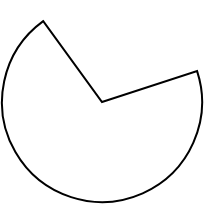 <mxfile version="22.1.16" type="device">
  <diagram name="Page-1" id="zTobi1-lS6OPAmenmNK5">
    <mxGraphModel dx="500" dy="384" grid="1" gridSize="10" guides="1" tooltips="1" connect="1" arrows="1" fold="1" page="1" pageScale="1" pageWidth="827" pageHeight="1169" math="0" shadow="0">
      <root>
        <mxCell id="0" />
        <mxCell id="1" parent="0" />
        <mxCell id="FZ_l_fvhSbhQJGP21-ui-1" value="" style="verticalLabelPosition=bottom;verticalAlign=top;html=1;shape=mxgraph.basic.pie;startAngle=0.2;endAngle=0.9;" vertex="1" parent="1">
          <mxGeometry x="210" y="150" width="100" height="100" as="geometry" />
        </mxCell>
      </root>
    </mxGraphModel>
  </diagram>
</mxfile>
